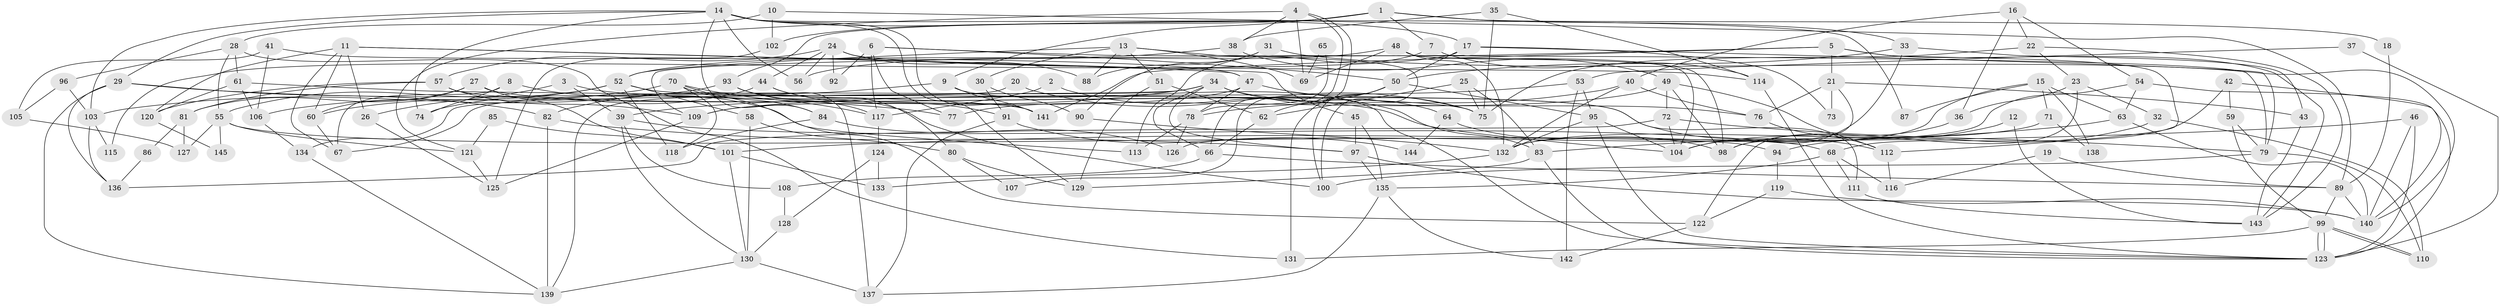 // Generated by graph-tools (version 1.1) at 2025/02/03/09/25 03:02:05]
// undirected, 145 vertices, 290 edges
graph export_dot {
graph [start="1"]
  node [color=gray90,style=filled];
  1;
  2;
  3;
  4;
  5;
  6;
  7;
  8;
  9;
  10;
  11;
  12;
  13;
  14;
  15;
  16;
  17;
  18;
  19;
  20;
  21;
  22;
  23;
  24;
  25;
  26;
  27;
  28;
  29;
  30;
  31;
  32;
  33;
  34;
  35;
  36;
  37;
  38;
  39;
  40;
  41;
  42;
  43;
  44;
  45;
  46;
  47;
  48;
  49;
  50;
  51;
  52;
  53;
  54;
  55;
  56;
  57;
  58;
  59;
  60;
  61;
  62;
  63;
  64;
  65;
  66;
  67;
  68;
  69;
  70;
  71;
  72;
  73;
  74;
  75;
  76;
  77;
  78;
  79;
  80;
  81;
  82;
  83;
  84;
  85;
  86;
  87;
  88;
  89;
  90;
  91;
  92;
  93;
  94;
  95;
  96;
  97;
  98;
  99;
  100;
  101;
  102;
  103;
  104;
  105;
  106;
  107;
  108;
  109;
  110;
  111;
  112;
  113;
  114;
  115;
  116;
  117;
  118;
  119;
  120;
  121;
  122;
  123;
  124;
  125;
  126;
  127;
  128;
  129;
  130;
  131;
  132;
  133;
  134;
  135;
  136;
  137;
  138;
  139;
  140;
  141;
  142;
  143;
  144;
  145;
  1 -- 9;
  1 -- 33;
  1 -- 7;
  1 -- 18;
  1 -- 93;
  1 -- 102;
  2 -- 83;
  2 -- 117;
  3 -- 104;
  3 -- 39;
  3 -- 26;
  4 -- 69;
  4 -- 66;
  4 -- 38;
  4 -- 107;
  4 -- 121;
  5 -- 141;
  5 -- 143;
  5 -- 21;
  5 -- 109;
  5 -- 112;
  6 -- 50;
  6 -- 117;
  6 -- 77;
  6 -- 79;
  6 -- 92;
  7 -- 114;
  7 -- 113;
  8 -- 67;
  8 -- 74;
  8 -- 113;
  9 -- 141;
  9 -- 82;
  9 -- 123;
  10 -- 28;
  10 -- 89;
  10 -- 102;
  11 -- 26;
  11 -- 60;
  11 -- 45;
  11 -- 47;
  11 -- 67;
  11 -- 120;
  12 -- 143;
  12 -- 104;
  13 -- 51;
  13 -- 100;
  13 -- 30;
  13 -- 52;
  13 -- 69;
  13 -- 88;
  14 -- 84;
  14 -- 29;
  14 -- 17;
  14 -- 56;
  14 -- 74;
  14 -- 87;
  14 -- 103;
  14 -- 129;
  14 -- 141;
  15 -- 63;
  15 -- 132;
  15 -- 71;
  15 -- 87;
  15 -- 138;
  16 -- 40;
  16 -- 36;
  16 -- 22;
  16 -- 54;
  17 -- 50;
  17 -- 73;
  17 -- 79;
  17 -- 115;
  18 -- 89;
  19 -- 89;
  19 -- 116;
  20 -- 75;
  20 -- 139;
  21 -- 98;
  21 -- 43;
  21 -- 73;
  21 -- 76;
  22 -- 23;
  22 -- 75;
  22 -- 143;
  23 -- 122;
  23 -- 32;
  23 -- 36;
  24 -- 57;
  24 -- 88;
  24 -- 44;
  24 -- 56;
  24 -- 92;
  24 -- 114;
  25 -- 75;
  25 -- 62;
  25 -- 83;
  26 -- 125;
  27 -- 101;
  27 -- 60;
  27 -- 81;
  27 -- 111;
  28 -- 55;
  28 -- 96;
  28 -- 61;
  28 -- 131;
  29 -- 136;
  29 -- 77;
  29 -- 82;
  29 -- 139;
  30 -- 91;
  30 -- 90;
  31 -- 140;
  31 -- 90;
  31 -- 88;
  32 -- 110;
  32 -- 94;
  33 -- 104;
  33 -- 50;
  33 -- 43;
  34 -- 76;
  34 -- 97;
  34 -- 39;
  34 -- 64;
  34 -- 66;
  34 -- 67;
  34 -- 134;
  35 -- 114;
  35 -- 38;
  35 -- 75;
  36 -- 98;
  37 -- 123;
  37 -- 53;
  38 -- 52;
  38 -- 49;
  39 -- 68;
  39 -- 108;
  39 -- 130;
  40 -- 78;
  40 -- 76;
  40 -- 132;
  41 -- 106;
  41 -- 47;
  41 -- 105;
  42 -- 68;
  42 -- 59;
  42 -- 140;
  43 -- 143;
  44 -- 80;
  44 -- 74;
  44 -- 91;
  45 -- 97;
  45 -- 135;
  46 -- 123;
  46 -- 140;
  46 -- 101;
  47 -- 75;
  47 -- 78;
  47 -- 109;
  48 -- 56;
  48 -- 132;
  48 -- 69;
  48 -- 98;
  48 -- 104;
  49 -- 72;
  49 -- 77;
  49 -- 98;
  49 -- 112;
  50 -- 100;
  50 -- 131;
  50 -- 62;
  50 -- 95;
  51 -- 129;
  51 -- 62;
  52 -- 75;
  52 -- 55;
  52 -- 58;
  52 -- 60;
  52 -- 118;
  53 -- 95;
  53 -- 109;
  53 -- 142;
  54 -- 123;
  54 -- 63;
  54 -- 126;
  55 -- 121;
  55 -- 94;
  55 -- 127;
  55 -- 145;
  57 -- 112;
  57 -- 109;
  57 -- 81;
  57 -- 120;
  58 -- 130;
  58 -- 80;
  59 -- 99;
  59 -- 79;
  60 -- 67;
  61 -- 120;
  61 -- 106;
  61 -- 141;
  62 -- 66;
  63 -- 83;
  63 -- 140;
  64 -- 98;
  64 -- 144;
  65 -- 78;
  65 -- 69;
  66 -- 89;
  66 -- 108;
  68 -- 135;
  68 -- 111;
  68 -- 116;
  70 -- 106;
  70 -- 84;
  70 -- 117;
  70 -- 118;
  70 -- 122;
  71 -- 132;
  71 -- 138;
  72 -- 79;
  72 -- 104;
  72 -- 136;
  76 -- 112;
  78 -- 113;
  78 -- 126;
  79 -- 100;
  79 -- 110;
  80 -- 129;
  80 -- 107;
  81 -- 86;
  81 -- 127;
  82 -- 139;
  82 -- 97;
  83 -- 123;
  83 -- 129;
  84 -- 118;
  84 -- 126;
  85 -- 101;
  85 -- 121;
  86 -- 136;
  89 -- 99;
  89 -- 140;
  90 -- 132;
  91 -- 137;
  91 -- 144;
  93 -- 137;
  93 -- 100;
  93 -- 103;
  93 -- 117;
  94 -- 119;
  95 -- 123;
  95 -- 104;
  95 -- 132;
  96 -- 105;
  96 -- 103;
  97 -- 140;
  97 -- 135;
  99 -- 110;
  99 -- 110;
  99 -- 123;
  99 -- 123;
  99 -- 131;
  101 -- 130;
  101 -- 133;
  102 -- 125;
  103 -- 115;
  103 -- 136;
  105 -- 127;
  106 -- 134;
  108 -- 128;
  109 -- 125;
  111 -- 143;
  112 -- 116;
  114 -- 123;
  117 -- 124;
  119 -- 122;
  119 -- 140;
  120 -- 145;
  121 -- 125;
  122 -- 142;
  124 -- 133;
  124 -- 128;
  128 -- 130;
  130 -- 137;
  130 -- 139;
  132 -- 133;
  134 -- 139;
  135 -- 137;
  135 -- 142;
}

